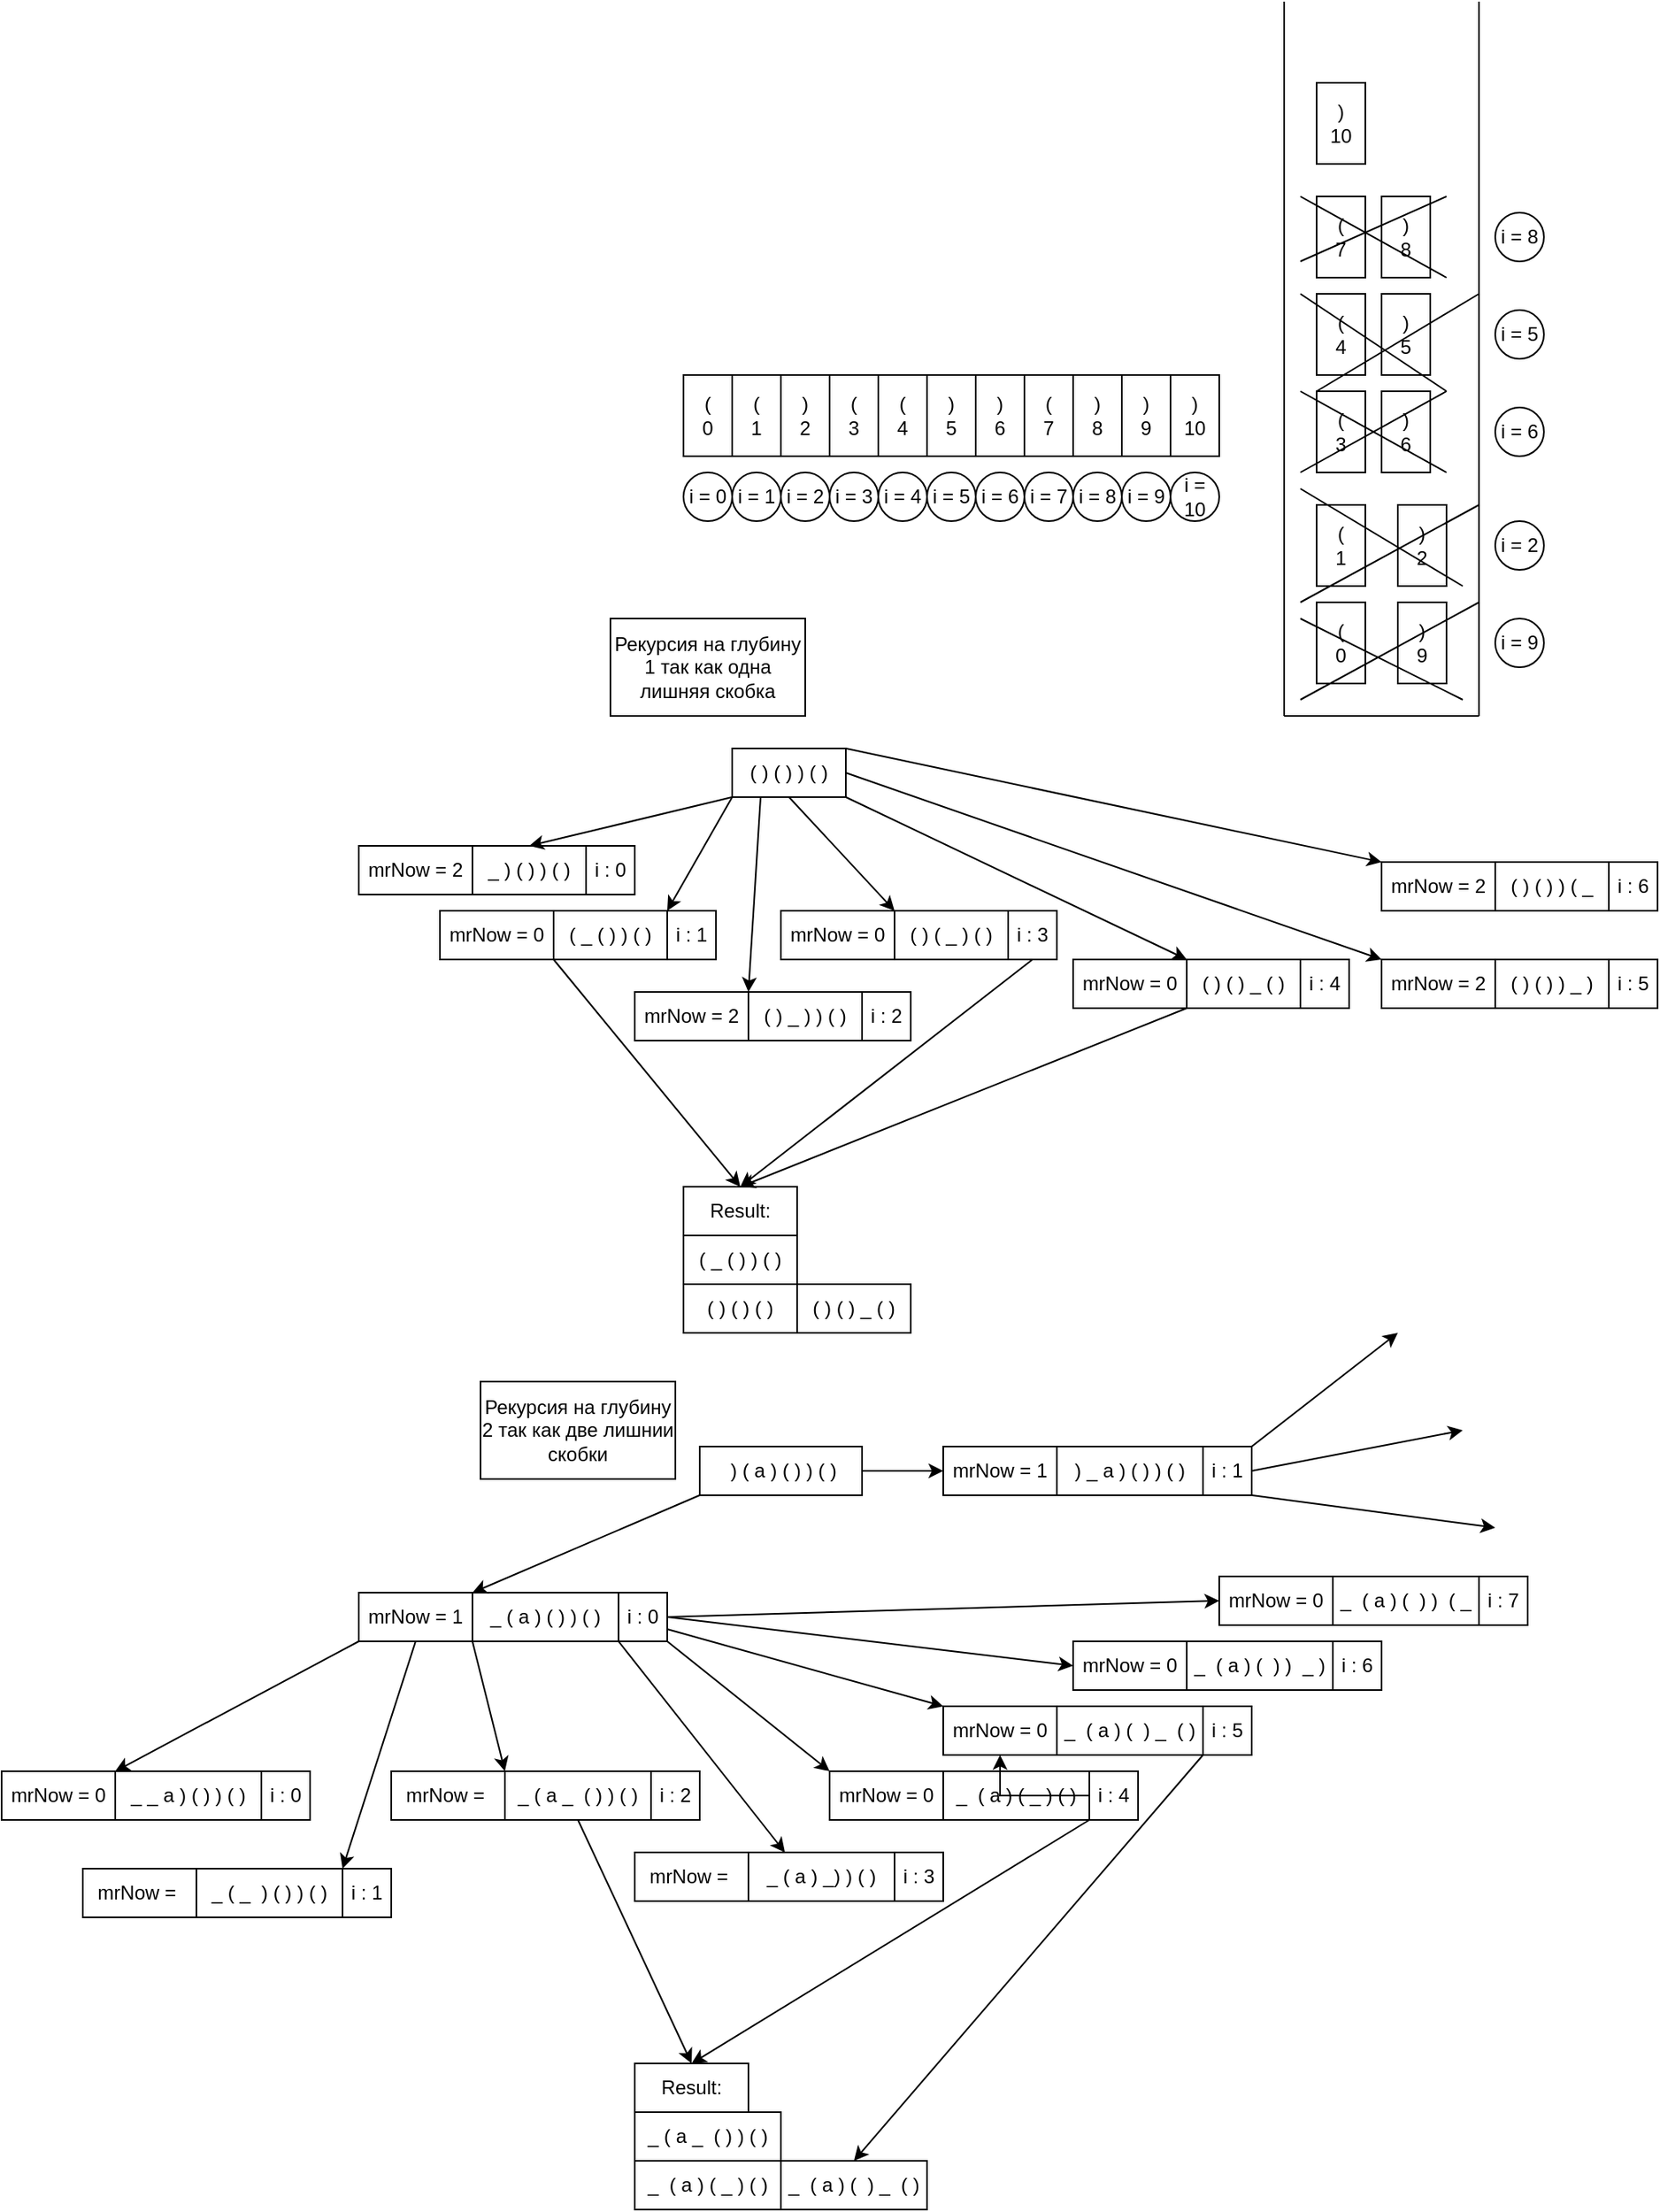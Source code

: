 <mxfile version="22.1.3" type="google">
  <diagram name="Страница — 1" id="gG5ta-T8AivzgFm58fiF">
    <mxGraphModel grid="1" page="1" gridSize="10" guides="1" tooltips="1" connect="1" arrows="1" fold="1" pageScale="1" pageWidth="1654" pageHeight="1169" math="0" shadow="0">
      <root>
        <mxCell id="0" />
        <mxCell id="1" parent="0" />
        <mxCell id="K4Uggm5ie_X06czgINU2-1" value="(&lt;br&gt;0" style="rounded=0;whiteSpace=wrap;html=1;" vertex="1" parent="1">
          <mxGeometry x="70" y="240" width="30" height="50" as="geometry" />
        </mxCell>
        <mxCell id="K4Uggm5ie_X06czgINU2-2" value="(&lt;br&gt;1" style="rounded=0;whiteSpace=wrap;html=1;" vertex="1" parent="1">
          <mxGeometry x="100" y="240" width="30" height="50" as="geometry" />
        </mxCell>
        <mxCell id="K4Uggm5ie_X06czgINU2-3" value=")&lt;br&gt;2" style="rounded=0;whiteSpace=wrap;html=1;" vertex="1" parent="1">
          <mxGeometry x="130" y="240" width="30" height="50" as="geometry" />
        </mxCell>
        <mxCell id="K4Uggm5ie_X06czgINU2-4" value="(&lt;br&gt;3" style="rounded=0;whiteSpace=wrap;html=1;" vertex="1" parent="1">
          <mxGeometry x="160" y="240" width="30" height="50" as="geometry" />
        </mxCell>
        <mxCell id="K4Uggm5ie_X06czgINU2-5" value="(&lt;br&gt;4" style="rounded=0;whiteSpace=wrap;html=1;" vertex="1" parent="1">
          <mxGeometry x="190" y="240" width="30" height="50" as="geometry" />
        </mxCell>
        <mxCell id="K4Uggm5ie_X06czgINU2-6" value=")&lt;br&gt;5" style="rounded=0;whiteSpace=wrap;html=1;" vertex="1" parent="1">
          <mxGeometry x="220" y="240" width="30" height="50" as="geometry" />
        </mxCell>
        <mxCell id="K4Uggm5ie_X06czgINU2-7" value=")&lt;br&gt;6" style="rounded=0;whiteSpace=wrap;html=1;" vertex="1" parent="1">
          <mxGeometry x="250" y="240" width="30" height="50" as="geometry" />
        </mxCell>
        <mxCell id="K4Uggm5ie_X06czgINU2-8" value="(&lt;br&gt;7" style="rounded=0;whiteSpace=wrap;html=1;" vertex="1" parent="1">
          <mxGeometry x="280" y="240" width="30" height="50" as="geometry" />
        </mxCell>
        <mxCell id="K4Uggm5ie_X06czgINU2-9" value=")&lt;br&gt;8" style="rounded=0;whiteSpace=wrap;html=1;" vertex="1" parent="1">
          <mxGeometry x="310" y="240" width="30" height="50" as="geometry" />
        </mxCell>
        <mxCell id="K4Uggm5ie_X06czgINU2-10" value=")&lt;br&gt;9" style="rounded=0;whiteSpace=wrap;html=1;" vertex="1" parent="1">
          <mxGeometry x="340" y="240" width="30" height="50" as="geometry" />
        </mxCell>
        <mxCell id="K4Uggm5ie_X06czgINU2-11" value=")&lt;br&gt;10" style="rounded=0;whiteSpace=wrap;html=1;" vertex="1" parent="1">
          <mxGeometry x="370" y="240" width="30" height="50" as="geometry" />
        </mxCell>
        <mxCell id="K4Uggm5ie_X06czgINU2-12" value="i = 0" style="ellipse;whiteSpace=wrap;html=1;aspect=fixed;" vertex="1" parent="1">
          <mxGeometry x="70" y="300" width="30" height="30" as="geometry" />
        </mxCell>
        <mxCell id="K4Uggm5ie_X06czgINU2-13" value="" style="endArrow=none;html=1;rounded=0;" edge="1" parent="1">
          <mxGeometry width="50" height="50" relative="1" as="geometry">
            <mxPoint x="440" y="450" as="sourcePoint" />
            <mxPoint x="440" y="10" as="targetPoint" />
          </mxGeometry>
        </mxCell>
        <mxCell id="K4Uggm5ie_X06czgINU2-14" value="" style="endArrow=none;html=1;rounded=0;" edge="1" parent="1">
          <mxGeometry width="50" height="50" relative="1" as="geometry">
            <mxPoint x="440" y="450" as="sourcePoint" />
            <mxPoint x="560" y="450" as="targetPoint" />
          </mxGeometry>
        </mxCell>
        <mxCell id="K4Uggm5ie_X06czgINU2-15" value="" style="endArrow=none;html=1;rounded=0;" edge="1" parent="1">
          <mxGeometry width="50" height="50" relative="1" as="geometry">
            <mxPoint x="560" y="450" as="sourcePoint" />
            <mxPoint x="560" y="10" as="targetPoint" />
          </mxGeometry>
        </mxCell>
        <mxCell id="K4Uggm5ie_X06czgINU2-16" value="(&lt;br&gt;0" style="rounded=0;whiteSpace=wrap;html=1;" vertex="1" parent="1">
          <mxGeometry x="460" y="380" width="30" height="50" as="geometry" />
        </mxCell>
        <mxCell id="K4Uggm5ie_X06czgINU2-18" value="(&lt;br&gt;1" style="rounded=0;whiteSpace=wrap;html=1;" vertex="1" parent="1">
          <mxGeometry x="460" y="320" width="30" height="50" as="geometry" />
        </mxCell>
        <mxCell id="K4Uggm5ie_X06czgINU2-19" value=")&lt;br&gt;2" style="rounded=0;whiteSpace=wrap;html=1;" vertex="1" parent="1">
          <mxGeometry x="510" y="320" width="30" height="50" as="geometry" />
        </mxCell>
        <mxCell id="K4Uggm5ie_X06czgINU2-21" value="i = 1" style="ellipse;whiteSpace=wrap;html=1;aspect=fixed;" vertex="1" parent="1">
          <mxGeometry x="100" y="300" width="30" height="30" as="geometry" />
        </mxCell>
        <mxCell id="K4Uggm5ie_X06czgINU2-22" value="i = 2" style="ellipse;whiteSpace=wrap;html=1;aspect=fixed;" vertex="1" parent="1">
          <mxGeometry x="130" y="300" width="30" height="30" as="geometry" />
        </mxCell>
        <mxCell id="K4Uggm5ie_X06czgINU2-23" value="i = 2" style="ellipse;whiteSpace=wrap;html=1;aspect=fixed;" vertex="1" parent="1">
          <mxGeometry x="570" y="330" width="30" height="30" as="geometry" />
        </mxCell>
        <mxCell id="K4Uggm5ie_X06czgINU2-24" value="" style="endArrow=none;html=1;rounded=0;" edge="1" parent="1">
          <mxGeometry width="50" height="50" relative="1" as="geometry">
            <mxPoint x="450" y="380" as="sourcePoint" />
            <mxPoint x="560" y="320" as="targetPoint" />
          </mxGeometry>
        </mxCell>
        <mxCell id="K4Uggm5ie_X06czgINU2-25" value="" style="endArrow=none;html=1;rounded=0;" edge="1" parent="1">
          <mxGeometry width="50" height="50" relative="1" as="geometry">
            <mxPoint x="550" y="370" as="sourcePoint" />
            <mxPoint x="450" y="310" as="targetPoint" />
          </mxGeometry>
        </mxCell>
        <mxCell id="K4Uggm5ie_X06czgINU2-26" value="(&lt;br&gt;3" style="rounded=0;whiteSpace=wrap;html=1;" vertex="1" parent="1">
          <mxGeometry x="460" y="250" width="30" height="50" as="geometry" />
        </mxCell>
        <mxCell id="K4Uggm5ie_X06czgINU2-27" value="(&lt;br&gt;4" style="rounded=0;whiteSpace=wrap;html=1;" vertex="1" parent="1">
          <mxGeometry x="460" y="190" width="30" height="50" as="geometry" />
        </mxCell>
        <mxCell id="K4Uggm5ie_X06czgINU2-28" value=")&lt;br&gt;5" style="rounded=0;whiteSpace=wrap;html=1;" vertex="1" parent="1">
          <mxGeometry x="500" y="190" width="30" height="50" as="geometry" />
        </mxCell>
        <mxCell id="K4Uggm5ie_X06czgINU2-29" value="i = 3" style="ellipse;whiteSpace=wrap;html=1;aspect=fixed;" vertex="1" parent="1">
          <mxGeometry x="160" y="300" width="30" height="30" as="geometry" />
        </mxCell>
        <mxCell id="K4Uggm5ie_X06czgINU2-30" value="i = 4" style="ellipse;whiteSpace=wrap;html=1;aspect=fixed;" vertex="1" parent="1">
          <mxGeometry x="190" y="300" width="30" height="30" as="geometry" />
        </mxCell>
        <mxCell id="K4Uggm5ie_X06czgINU2-31" value="i = 5" style="ellipse;whiteSpace=wrap;html=1;aspect=fixed;" vertex="1" parent="1">
          <mxGeometry x="220" y="300" width="30" height="30" as="geometry" />
        </mxCell>
        <mxCell id="K4Uggm5ie_X06czgINU2-32" value="i = 5" style="ellipse;whiteSpace=wrap;html=1;aspect=fixed;" vertex="1" parent="1">
          <mxGeometry x="570" y="200" width="30" height="30" as="geometry" />
        </mxCell>
        <mxCell id="K4Uggm5ie_X06czgINU2-34" value="" style="endArrow=none;html=1;rounded=0;" edge="1" parent="1">
          <mxGeometry width="50" height="50" relative="1" as="geometry">
            <mxPoint x="540" y="250" as="sourcePoint" />
            <mxPoint x="450" y="190" as="targetPoint" />
          </mxGeometry>
        </mxCell>
        <mxCell id="K4Uggm5ie_X06czgINU2-36" value=")&lt;br&gt;6" style="rounded=0;whiteSpace=wrap;html=1;" vertex="1" parent="1">
          <mxGeometry x="500" y="250" width="30" height="50" as="geometry" />
        </mxCell>
        <mxCell id="K4Uggm5ie_X06czgINU2-37" value="i = 6" style="ellipse;whiteSpace=wrap;html=1;aspect=fixed;" vertex="1" parent="1">
          <mxGeometry x="250" y="300" width="30" height="30" as="geometry" />
        </mxCell>
        <mxCell id="K4Uggm5ie_X06czgINU2-38" value="i = 6" style="ellipse;whiteSpace=wrap;html=1;aspect=fixed;" vertex="1" parent="1">
          <mxGeometry x="570" y="260" width="30" height="30" as="geometry" />
        </mxCell>
        <mxCell id="K4Uggm5ie_X06czgINU2-39" value="" style="endArrow=none;html=1;rounded=0;" edge="1" parent="1">
          <mxGeometry width="50" height="50" relative="1" as="geometry">
            <mxPoint x="450" y="300" as="sourcePoint" />
            <mxPoint x="540" y="250" as="targetPoint" />
          </mxGeometry>
        </mxCell>
        <mxCell id="K4Uggm5ie_X06czgINU2-40" value="" style="endArrow=none;html=1;rounded=0;" edge="1" parent="1">
          <mxGeometry width="50" height="50" relative="1" as="geometry">
            <mxPoint x="450" y="250" as="sourcePoint" />
            <mxPoint x="540" y="300" as="targetPoint" />
          </mxGeometry>
        </mxCell>
        <mxCell id="K4Uggm5ie_X06czgINU2-41" value="(&lt;br&gt;7" style="rounded=0;whiteSpace=wrap;html=1;" vertex="1" parent="1">
          <mxGeometry x="460" y="130" width="30" height="50" as="geometry" />
        </mxCell>
        <mxCell id="K4Uggm5ie_X06czgINU2-42" value=")&lt;br&gt;8" style="rounded=0;whiteSpace=wrap;html=1;" vertex="1" parent="1">
          <mxGeometry x="500" y="130" width="30" height="50" as="geometry" />
        </mxCell>
        <mxCell id="K4Uggm5ie_X06czgINU2-43" value="i = 7" style="ellipse;whiteSpace=wrap;html=1;aspect=fixed;" vertex="1" parent="1">
          <mxGeometry x="280" y="300" width="30" height="30" as="geometry" />
        </mxCell>
        <mxCell id="K4Uggm5ie_X06czgINU2-44" value="i = 8" style="ellipse;whiteSpace=wrap;html=1;aspect=fixed;" vertex="1" parent="1">
          <mxGeometry x="310" y="300" width="30" height="30" as="geometry" />
        </mxCell>
        <mxCell id="K4Uggm5ie_X06czgINU2-45" value="i = 8" style="ellipse;whiteSpace=wrap;html=1;aspect=fixed;" vertex="1" parent="1">
          <mxGeometry x="570" y="140" width="30" height="30" as="geometry" />
        </mxCell>
        <mxCell id="K4Uggm5ie_X06czgINU2-46" value="" style="endArrow=none;html=1;rounded=0;" edge="1" parent="1">
          <mxGeometry width="50" height="50" relative="1" as="geometry">
            <mxPoint x="460" y="250" as="sourcePoint" />
            <mxPoint x="560" y="190" as="targetPoint" />
          </mxGeometry>
        </mxCell>
        <mxCell id="K4Uggm5ie_X06czgINU2-47" value="" style="endArrow=none;html=1;rounded=0;" edge="1" parent="1">
          <mxGeometry width="50" height="50" relative="1" as="geometry">
            <mxPoint x="450" y="170" as="sourcePoint" />
            <mxPoint x="540" y="130" as="targetPoint" />
          </mxGeometry>
        </mxCell>
        <mxCell id="K4Uggm5ie_X06czgINU2-48" value="" style="endArrow=none;html=1;rounded=0;" edge="1" parent="1">
          <mxGeometry width="50" height="50" relative="1" as="geometry">
            <mxPoint x="450" y="130" as="sourcePoint" />
            <mxPoint x="540" y="180" as="targetPoint" />
          </mxGeometry>
        </mxCell>
        <mxCell id="K4Uggm5ie_X06czgINU2-49" value=")&lt;br&gt;9" style="rounded=0;whiteSpace=wrap;html=1;" vertex="1" parent="1">
          <mxGeometry x="510" y="380" width="30" height="50" as="geometry" />
        </mxCell>
        <mxCell id="K4Uggm5ie_X06czgINU2-50" value=")&lt;br&gt;10" style="rounded=0;whiteSpace=wrap;html=1;" vertex="1" parent="1">
          <mxGeometry x="460" y="60" width="30" height="50" as="geometry" />
        </mxCell>
        <mxCell id="K4Uggm5ie_X06czgINU2-51" value="i = 9" style="ellipse;whiteSpace=wrap;html=1;aspect=fixed;" vertex="1" parent="1">
          <mxGeometry x="340" y="300" width="30" height="30" as="geometry" />
        </mxCell>
        <mxCell id="K4Uggm5ie_X06czgINU2-52" value="i = 10" style="ellipse;whiteSpace=wrap;html=1;aspect=fixed;" vertex="1" parent="1">
          <mxGeometry x="370" y="300" width="30" height="30" as="geometry" />
        </mxCell>
        <mxCell id="K4Uggm5ie_X06czgINU2-53" value="i = 9" style="ellipse;whiteSpace=wrap;html=1;aspect=fixed;" vertex="1" parent="1">
          <mxGeometry x="570" y="390" width="30" height="30" as="geometry" />
        </mxCell>
        <mxCell id="K4Uggm5ie_X06czgINU2-54" value="" style="endArrow=none;html=1;rounded=0;" edge="1" parent="1">
          <mxGeometry width="50" height="50" relative="1" as="geometry">
            <mxPoint x="450" y="440" as="sourcePoint" />
            <mxPoint x="560" y="380" as="targetPoint" />
          </mxGeometry>
        </mxCell>
        <mxCell id="K4Uggm5ie_X06czgINU2-55" value="" style="endArrow=none;html=1;rounded=0;" edge="1" parent="1">
          <mxGeometry width="50" height="50" relative="1" as="geometry">
            <mxPoint x="450" y="390" as="sourcePoint" />
            <mxPoint x="550" y="440" as="targetPoint" />
          </mxGeometry>
        </mxCell>
        <mxCell id="K4Uggm5ie_X06czgINU2-56" value="( ) ( ) ) ( )" style="rounded=0;whiteSpace=wrap;html=1;" vertex="1" parent="1">
          <mxGeometry x="100" y="470" width="70" height="30" as="geometry" />
        </mxCell>
        <mxCell id="K4Uggm5ie_X06czgINU2-57" value="_ ) ( ) ) ( )" style="rounded=0;whiteSpace=wrap;html=1;" vertex="1" parent="1">
          <mxGeometry x="-60" y="530" width="70" height="30" as="geometry" />
        </mxCell>
        <mxCell id="K4Uggm5ie_X06czgINU2-58" value="" style="endArrow=classic;html=1;rounded=0;exitX=0;exitY=1;exitDx=0;exitDy=0;entryX=0.5;entryY=0;entryDx=0;entryDy=0;" edge="1" parent="1" source="K4Uggm5ie_X06czgINU2-56" target="K4Uggm5ie_X06czgINU2-57">
          <mxGeometry width="50" height="50" relative="1" as="geometry">
            <mxPoint x="160" y="530" as="sourcePoint" />
            <mxPoint x="210" y="480" as="targetPoint" />
          </mxGeometry>
        </mxCell>
        <mxCell id="K4Uggm5ie_X06czgINU2-59" value="( _ ( ) ) ( )" style="rounded=0;whiteSpace=wrap;html=1;" vertex="1" parent="1">
          <mxGeometry x="-10" y="570" width="70" height="30" as="geometry" />
        </mxCell>
        <mxCell id="K4Uggm5ie_X06czgINU2-60" value="i : 0" style="rounded=0;whiteSpace=wrap;html=1;" vertex="1" parent="1">
          <mxGeometry x="10" y="530" width="30" height="30" as="geometry" />
        </mxCell>
        <mxCell id="K4Uggm5ie_X06czgINU2-61" value="i : 1" style="rounded=0;whiteSpace=wrap;html=1;" vertex="1" parent="1">
          <mxGeometry x="60" y="570" width="30" height="30" as="geometry" />
        </mxCell>
        <mxCell id="K4Uggm5ie_X06czgINU2-62" value="" style="endArrow=classic;html=1;rounded=0;exitX=0;exitY=1;exitDx=0;exitDy=0;entryX=0;entryY=0;entryDx=0;entryDy=0;" edge="1" parent="1" source="K4Uggm5ie_X06czgINU2-56" target="K4Uggm5ie_X06czgINU2-61">
          <mxGeometry width="50" height="50" relative="1" as="geometry">
            <mxPoint x="160" y="590" as="sourcePoint" />
            <mxPoint x="210" y="540" as="targetPoint" />
          </mxGeometry>
        </mxCell>
        <mxCell id="K4Uggm5ie_X06czgINU2-63" value="Result:" style="rounded=0;whiteSpace=wrap;html=1;" vertex="1" parent="1">
          <mxGeometry x="70" y="740" width="70" height="30" as="geometry" />
        </mxCell>
        <mxCell id="K4Uggm5ie_X06czgINU2-64" value="( _ ( ) ) ( )" style="rounded=0;whiteSpace=wrap;html=1;" vertex="1" parent="1">
          <mxGeometry x="70" y="770" width="70" height="30" as="geometry" />
        </mxCell>
        <mxCell id="K4Uggm5ie_X06czgINU2-65" value="" style="endArrow=classic;html=1;rounded=0;entryX=0.5;entryY=0;entryDx=0;entryDy=0;exitX=0;exitY=1;exitDx=0;exitDy=0;" edge="1" parent="1" source="K4Uggm5ie_X06czgINU2-59" target="K4Uggm5ie_X06czgINU2-63">
          <mxGeometry width="50" height="50" relative="1" as="geometry">
            <mxPoint x="-20" y="680" as="sourcePoint" />
            <mxPoint x="30" y="630" as="targetPoint" />
          </mxGeometry>
        </mxCell>
        <mxCell id="K4Uggm5ie_X06czgINU2-66" value="mrNow = 2" style="rounded=0;whiteSpace=wrap;html=1;" vertex="1" parent="1">
          <mxGeometry x="-130" y="530" width="70" height="30" as="geometry" />
        </mxCell>
        <mxCell id="K4Uggm5ie_X06czgINU2-67" value="mrNow = 0" style="rounded=0;whiteSpace=wrap;html=1;" vertex="1" parent="1">
          <mxGeometry x="-80" y="570" width="70" height="30" as="geometry" />
        </mxCell>
        <mxCell id="K4Uggm5ie_X06czgINU2-68" value="( ) _ ) ) ( )" style="rounded=0;whiteSpace=wrap;html=1;" vertex="1" parent="1">
          <mxGeometry x="110" y="620" width="70" height="30" as="geometry" />
        </mxCell>
        <mxCell id="K4Uggm5ie_X06czgINU2-69" value="i : 2" style="rounded=0;whiteSpace=wrap;html=1;" vertex="1" parent="1">
          <mxGeometry x="180" y="620" width="30" height="30" as="geometry" />
        </mxCell>
        <mxCell id="K4Uggm5ie_X06czgINU2-70" value="mrNow = 2" style="rounded=0;whiteSpace=wrap;html=1;" vertex="1" parent="1">
          <mxGeometry x="40" y="620" width="70" height="30" as="geometry" />
        </mxCell>
        <mxCell id="K4Uggm5ie_X06czgINU2-72" value="" style="endArrow=classic;html=1;rounded=0;exitX=0.25;exitY=1;exitDx=0;exitDy=0;entryX=1;entryY=0;entryDx=0;entryDy=0;" edge="1" parent="1" source="K4Uggm5ie_X06czgINU2-56" target="K4Uggm5ie_X06czgINU2-70">
          <mxGeometry width="50" height="50" relative="1" as="geometry">
            <mxPoint x="170" y="550" as="sourcePoint" />
            <mxPoint x="220" y="500" as="targetPoint" />
          </mxGeometry>
        </mxCell>
        <mxCell id="K4Uggm5ie_X06czgINU2-73" value="( ) ( _ ) ( )" style="rounded=0;whiteSpace=wrap;html=1;" vertex="1" parent="1">
          <mxGeometry x="200" y="570" width="70" height="30" as="geometry" />
        </mxCell>
        <mxCell id="K4Uggm5ie_X06czgINU2-74" value="i : 3" style="rounded=0;whiteSpace=wrap;html=1;" vertex="1" parent="1">
          <mxGeometry x="270" y="570" width="30" height="30" as="geometry" />
        </mxCell>
        <mxCell id="K4Uggm5ie_X06czgINU2-75" value="mrNow = 0" style="rounded=0;whiteSpace=wrap;html=1;" vertex="1" parent="1">
          <mxGeometry x="130" y="570" width="70" height="30" as="geometry" />
        </mxCell>
        <mxCell id="K4Uggm5ie_X06czgINU2-76" value="" style="endArrow=classic;html=1;rounded=0;exitX=0.5;exitY=1;exitDx=0;exitDy=0;entryX=0.5;entryY=0;entryDx=0;entryDy=0;" edge="1" parent="1" source="K4Uggm5ie_X06czgINU2-74" target="K4Uggm5ie_X06czgINU2-63">
          <mxGeometry width="50" height="50" relative="1" as="geometry">
            <mxPoint x="230" y="750" as="sourcePoint" />
            <mxPoint x="280" y="700" as="targetPoint" />
          </mxGeometry>
        </mxCell>
        <mxCell id="K4Uggm5ie_X06czgINU2-77" value="" style="endArrow=classic;html=1;rounded=0;exitX=0.5;exitY=1;exitDx=0;exitDy=0;entryX=1;entryY=0;entryDx=0;entryDy=0;" edge="1" parent="1" source="K4Uggm5ie_X06czgINU2-56" target="K4Uggm5ie_X06czgINU2-75">
          <mxGeometry width="50" height="50" relative="1" as="geometry">
            <mxPoint x="180" y="560" as="sourcePoint" />
            <mxPoint x="230" y="510" as="targetPoint" />
          </mxGeometry>
        </mxCell>
        <mxCell id="K4Uggm5ie_X06czgINU2-78" value="( ) ( ) ( )" style="rounded=0;whiteSpace=wrap;html=1;" vertex="1" parent="1">
          <mxGeometry x="70" y="800" width="70" height="30" as="geometry" />
        </mxCell>
        <mxCell id="K4Uggm5ie_X06czgINU2-79" value="( ) ( ) _ ( )" style="rounded=0;whiteSpace=wrap;html=1;" vertex="1" parent="1">
          <mxGeometry x="380" y="600" width="70" height="30" as="geometry" />
        </mxCell>
        <mxCell id="K4Uggm5ie_X06czgINU2-80" value="i : 4" style="rounded=0;whiteSpace=wrap;html=1;" vertex="1" parent="1">
          <mxGeometry x="450" y="600" width="30" height="30" as="geometry" />
        </mxCell>
        <mxCell id="K4Uggm5ie_X06czgINU2-81" value="mrNow = 0" style="rounded=0;whiteSpace=wrap;html=1;" vertex="1" parent="1">
          <mxGeometry x="310" y="600" width="70" height="30" as="geometry" />
        </mxCell>
        <mxCell id="K4Uggm5ie_X06czgINU2-82" value="" style="endArrow=classic;html=1;rounded=0;exitX=1;exitY=1;exitDx=0;exitDy=0;entryX=1;entryY=0;entryDx=0;entryDy=0;" edge="1" parent="1" source="K4Uggm5ie_X06czgINU2-56" target="K4Uggm5ie_X06czgINU2-81">
          <mxGeometry width="50" height="50" relative="1" as="geometry">
            <mxPoint x="240" y="520" as="sourcePoint" />
            <mxPoint x="290" y="470" as="targetPoint" />
          </mxGeometry>
        </mxCell>
        <mxCell id="K4Uggm5ie_X06czgINU2-83" value="( ) ( ) _ ( )" style="rounded=0;whiteSpace=wrap;html=1;" vertex="1" parent="1">
          <mxGeometry x="140" y="800" width="70" height="30" as="geometry" />
        </mxCell>
        <mxCell id="K4Uggm5ie_X06czgINU2-84" value="" style="endArrow=classic;html=1;rounded=0;exitX=1;exitY=1;exitDx=0;exitDy=0;entryX=0.5;entryY=0;entryDx=0;entryDy=0;" edge="1" parent="1" source="K4Uggm5ie_X06czgINU2-81" target="K4Uggm5ie_X06czgINU2-63">
          <mxGeometry width="50" height="50" relative="1" as="geometry">
            <mxPoint x="320" y="740" as="sourcePoint" />
            <mxPoint x="370" y="690" as="targetPoint" />
          </mxGeometry>
        </mxCell>
        <mxCell id="K4Uggm5ie_X06czgINU2-85" value="( ) ( ) ) _ )" style="rounded=0;whiteSpace=wrap;html=1;" vertex="1" parent="1">
          <mxGeometry x="570" y="600" width="70" height="30" as="geometry" />
        </mxCell>
        <mxCell id="K4Uggm5ie_X06czgINU2-86" value="i : 5" style="rounded=0;whiteSpace=wrap;html=1;" vertex="1" parent="1">
          <mxGeometry x="640" y="600" width="30" height="30" as="geometry" />
        </mxCell>
        <mxCell id="K4Uggm5ie_X06czgINU2-87" value="mrNow = 2" style="rounded=0;whiteSpace=wrap;html=1;" vertex="1" parent="1">
          <mxGeometry x="500" y="600" width="70" height="30" as="geometry" />
        </mxCell>
        <mxCell id="K4Uggm5ie_X06czgINU2-88" value="" style="endArrow=classic;html=1;rounded=0;entryX=0;entryY=0;entryDx=0;entryDy=0;exitX=1;exitY=0.5;exitDx=0;exitDy=0;" edge="1" parent="1" source="K4Uggm5ie_X06czgINU2-56" target="K4Uggm5ie_X06czgINU2-87">
          <mxGeometry width="50" height="50" relative="1" as="geometry">
            <mxPoint x="330" y="520" as="sourcePoint" />
            <mxPoint x="380" y="470" as="targetPoint" />
          </mxGeometry>
        </mxCell>
        <mxCell id="K4Uggm5ie_X06czgINU2-89" value="( ) ( ) ) ( _" style="rounded=0;whiteSpace=wrap;html=1;" vertex="1" parent="1">
          <mxGeometry x="570" y="540" width="70" height="30" as="geometry" />
        </mxCell>
        <mxCell id="K4Uggm5ie_X06czgINU2-90" value="i : 6" style="rounded=0;whiteSpace=wrap;html=1;" vertex="1" parent="1">
          <mxGeometry x="640" y="540" width="30" height="30" as="geometry" />
        </mxCell>
        <mxCell id="K4Uggm5ie_X06czgINU2-91" value="mrNow = 2" style="rounded=0;whiteSpace=wrap;html=1;" vertex="1" parent="1">
          <mxGeometry x="500" y="540" width="70" height="30" as="geometry" />
        </mxCell>
        <mxCell id="K4Uggm5ie_X06czgINU2-92" value="" style="endArrow=classic;html=1;rounded=0;entryX=0;entryY=0;entryDx=0;entryDy=0;exitX=1;exitY=0;exitDx=0;exitDy=0;" edge="1" parent="1" source="K4Uggm5ie_X06czgINU2-56" target="K4Uggm5ie_X06czgINU2-91">
          <mxGeometry width="50" height="50" relative="1" as="geometry">
            <mxPoint x="440" y="540" as="sourcePoint" />
            <mxPoint x="490" y="490" as="targetPoint" />
          </mxGeometry>
        </mxCell>
        <mxCell id="K4Uggm5ie_X06czgINU2-93" value="&amp;nbsp;) ( a ) ( ) ) ( )" style="rounded=0;whiteSpace=wrap;html=1;" vertex="1" parent="1">
          <mxGeometry x="80" y="900" width="100" height="30" as="geometry" />
        </mxCell>
        <mxCell id="K4Uggm5ie_X06czgINU2-94" value="_ ( a ) ( ) ) ( )" style="rounded=0;whiteSpace=wrap;html=1;" vertex="1" parent="1">
          <mxGeometry x="-60" y="990" width="90" height="30" as="geometry" />
        </mxCell>
        <mxCell id="K4Uggm5ie_X06czgINU2-95" value="i : 0" style="rounded=0;whiteSpace=wrap;html=1;" vertex="1" parent="1">
          <mxGeometry x="30" y="990" width="30" height="30" as="geometry" />
        </mxCell>
        <mxCell id="K4Uggm5ie_X06czgINU2-96" value="mrNow = 1" style="rounded=0;whiteSpace=wrap;html=1;" vertex="1" parent="1">
          <mxGeometry x="-130" y="990" width="70" height="30" as="geometry" />
        </mxCell>
        <mxCell id="K4Uggm5ie_X06czgINU2-97" value="" style="endArrow=classic;html=1;rounded=0;exitX=0;exitY=1;exitDx=0;exitDy=0;entryX=0;entryY=0;entryDx=0;entryDy=0;" edge="1" parent="1" source="K4Uggm5ie_X06czgINU2-93" target="K4Uggm5ie_X06czgINU2-94">
          <mxGeometry width="50" height="50" relative="1" as="geometry">
            <mxPoint x="-70" y="940" as="sourcePoint" />
            <mxPoint x="-20" y="890" as="targetPoint" />
          </mxGeometry>
        </mxCell>
        <mxCell id="K4Uggm5ie_X06czgINU2-98" value="_ _ a ) ( ) ) ( )" style="rounded=0;whiteSpace=wrap;html=1;" vertex="1" parent="1">
          <mxGeometry x="-280" y="1100" width="90" height="30" as="geometry" />
        </mxCell>
        <mxCell id="K4Uggm5ie_X06czgINU2-99" value="i : 0" style="rounded=0;whiteSpace=wrap;html=1;" vertex="1" parent="1">
          <mxGeometry x="-190" y="1100" width="30" height="30" as="geometry" />
        </mxCell>
        <mxCell id="K4Uggm5ie_X06czgINU2-100" value="mrNow = 0" style="rounded=0;whiteSpace=wrap;html=1;" vertex="1" parent="1">
          <mxGeometry x="-350" y="1100" width="70" height="30" as="geometry" />
        </mxCell>
        <mxCell id="K4Uggm5ie_X06czgINU2-101" value="_ ( _&amp;nbsp; ) ( ) ) ( )" style="rounded=0;whiteSpace=wrap;html=1;" vertex="1" parent="1">
          <mxGeometry x="-230" y="1160" width="90" height="30" as="geometry" />
        </mxCell>
        <mxCell id="K4Uggm5ie_X06czgINU2-102" value="i : 1" style="rounded=0;whiteSpace=wrap;html=1;" vertex="1" parent="1">
          <mxGeometry x="-140" y="1160" width="30" height="30" as="geometry" />
        </mxCell>
        <mxCell id="K4Uggm5ie_X06czgINU2-103" value="mrNow =&amp;nbsp;" style="rounded=0;whiteSpace=wrap;html=1;" vertex="1" parent="1">
          <mxGeometry x="-300" y="1160" width="70" height="30" as="geometry" />
        </mxCell>
        <mxCell id="K4Uggm5ie_X06czgINU2-104" value="" style="endArrow=classic;html=1;rounded=0;exitX=0;exitY=1;exitDx=0;exitDy=0;entryX=0;entryY=0;entryDx=0;entryDy=0;" edge="1" parent="1" source="K4Uggm5ie_X06czgINU2-96" target="K4Uggm5ie_X06czgINU2-98">
          <mxGeometry width="50" height="50" relative="1" as="geometry">
            <mxPoint x="-160" y="980" as="sourcePoint" />
            <mxPoint x="-110" y="930" as="targetPoint" />
          </mxGeometry>
        </mxCell>
        <mxCell id="K4Uggm5ie_X06czgINU2-107" value="" style="endArrow=classic;html=1;rounded=0;exitX=0.5;exitY=1;exitDx=0;exitDy=0;entryX=1;entryY=0;entryDx=0;entryDy=0;" edge="1" parent="1" source="K4Uggm5ie_X06czgINU2-96" target="K4Uggm5ie_X06czgINU2-101">
          <mxGeometry width="50" height="50" relative="1" as="geometry">
            <mxPoint x="-100" y="1100" as="sourcePoint" />
            <mxPoint x="-50" y="1050" as="targetPoint" />
          </mxGeometry>
        </mxCell>
        <mxCell id="K4Uggm5ie_X06czgINU2-108" value="_ ( a _&amp;nbsp; ( ) ) ( )" style="rounded=0;whiteSpace=wrap;html=1;" vertex="1" parent="1">
          <mxGeometry x="-40" y="1100" width="90" height="30" as="geometry" />
        </mxCell>
        <mxCell id="K4Uggm5ie_X06czgINU2-109" value="i : 2" style="rounded=0;whiteSpace=wrap;html=1;" vertex="1" parent="1">
          <mxGeometry x="50" y="1100" width="30" height="30" as="geometry" />
        </mxCell>
        <mxCell id="K4Uggm5ie_X06czgINU2-110" value="mrNow =&amp;nbsp;" style="rounded=0;whiteSpace=wrap;html=1;" vertex="1" parent="1">
          <mxGeometry x="-110" y="1100" width="70" height="30" as="geometry" />
        </mxCell>
        <mxCell id="K4Uggm5ie_X06czgINU2-111" value="" style="endArrow=classic;html=1;rounded=0;exitX=0;exitY=1;exitDx=0;exitDy=0;entryX=1;entryY=0;entryDx=0;entryDy=0;" edge="1" parent="1" source="K4Uggm5ie_X06czgINU2-94" target="K4Uggm5ie_X06czgINU2-110">
          <mxGeometry width="50" height="50" relative="1" as="geometry">
            <mxPoint x="90" y="1080" as="sourcePoint" />
            <mxPoint x="140" y="1030" as="targetPoint" />
          </mxGeometry>
        </mxCell>
        <mxCell id="K4Uggm5ie_X06czgINU2-112" value="Result:" style="rounded=0;whiteSpace=wrap;html=1;" vertex="1" parent="1">
          <mxGeometry x="40" y="1280" width="70" height="30" as="geometry" />
        </mxCell>
        <mxCell id="K4Uggm5ie_X06czgINU2-114" value="" style="endArrow=classic;html=1;rounded=0;exitX=0.5;exitY=1;exitDx=0;exitDy=0;entryX=0.5;entryY=0;entryDx=0;entryDy=0;" edge="1" parent="1" source="K4Uggm5ie_X06czgINU2-108" target="K4Uggm5ie_X06czgINU2-112">
          <mxGeometry width="50" height="50" relative="1" as="geometry">
            <mxPoint x="40" y="1210" as="sourcePoint" />
            <mxPoint x="90" y="1160" as="targetPoint" />
          </mxGeometry>
        </mxCell>
        <mxCell id="K4Uggm5ie_X06czgINU2-115" value="_ ( a _&amp;nbsp; ( ) ) ( )" style="rounded=0;whiteSpace=wrap;html=1;" vertex="1" parent="1">
          <mxGeometry x="40" y="1310" width="90" height="30" as="geometry" />
        </mxCell>
        <mxCell id="K4Uggm5ie_X06czgINU2-116" value="_ ( a ) _) ) ( )" style="rounded=0;whiteSpace=wrap;html=1;" vertex="1" parent="1">
          <mxGeometry x="110" y="1150" width="90" height="30" as="geometry" />
        </mxCell>
        <mxCell id="K4Uggm5ie_X06czgINU2-117" value="i : 3" style="rounded=0;whiteSpace=wrap;html=1;" vertex="1" parent="1">
          <mxGeometry x="200" y="1150" width="30" height="30" as="geometry" />
        </mxCell>
        <mxCell id="K4Uggm5ie_X06czgINU2-118" value="mrNow =&amp;nbsp;" style="rounded=0;whiteSpace=wrap;html=1;" vertex="1" parent="1">
          <mxGeometry x="40" y="1150" width="70" height="30" as="geometry" />
        </mxCell>
        <mxCell id="K4Uggm5ie_X06czgINU2-119" value="" style="endArrow=classic;html=1;rounded=0;exitX=0;exitY=1;exitDx=0;exitDy=0;entryX=0.25;entryY=0;entryDx=0;entryDy=0;" edge="1" parent="1" source="K4Uggm5ie_X06czgINU2-95" target="K4Uggm5ie_X06czgINU2-116">
          <mxGeometry width="50" height="50" relative="1" as="geometry">
            <mxPoint x="90" y="1080" as="sourcePoint" />
            <mxPoint x="140" y="1030" as="targetPoint" />
          </mxGeometry>
        </mxCell>
        <mxCell id="K4Uggm5ie_X06czgINU2-123" value="_&amp;nbsp; ( a ) ( _ ) ( )" style="rounded=0;whiteSpace=wrap;html=1;" vertex="1" parent="1">
          <mxGeometry x="230" y="1100" width="90" height="30" as="geometry" />
        </mxCell>
        <mxCell id="K4Uggm5ie_X06czgINU2-132" value="" style="edgeStyle=orthogonalEdgeStyle;rounded=0;orthogonalLoop=1;jettySize=auto;html=1;" edge="1" parent="1" source="K4Uggm5ie_X06czgINU2-124" target="K4Uggm5ie_X06czgINU2-130">
          <mxGeometry relative="1" as="geometry" />
        </mxCell>
        <mxCell id="K4Uggm5ie_X06czgINU2-124" value="i : 4" style="rounded=0;whiteSpace=wrap;html=1;" vertex="1" parent="1">
          <mxGeometry x="320" y="1100" width="30" height="30" as="geometry" />
        </mxCell>
        <mxCell id="K4Uggm5ie_X06czgINU2-125" value="mrNow = 0" style="rounded=0;whiteSpace=wrap;html=1;" vertex="1" parent="1">
          <mxGeometry x="160" y="1100" width="70" height="30" as="geometry" />
        </mxCell>
        <mxCell id="K4Uggm5ie_X06czgINU2-126" value="" style="endArrow=classic;html=1;rounded=0;exitX=1;exitY=1;exitDx=0;exitDy=0;entryX=0.5;entryY=0;entryDx=0;entryDy=0;" edge="1" parent="1" source="K4Uggm5ie_X06czgINU2-123" target="K4Uggm5ie_X06czgINU2-112">
          <mxGeometry width="50" height="50" relative="1" as="geometry">
            <mxPoint x="230" y="1270" as="sourcePoint" />
            <mxPoint x="280" y="1220" as="targetPoint" />
          </mxGeometry>
        </mxCell>
        <mxCell id="K4Uggm5ie_X06czgINU2-127" value="" style="endArrow=classic;html=1;rounded=0;exitX=1;exitY=1;exitDx=0;exitDy=0;entryX=0;entryY=0;entryDx=0;entryDy=0;" edge="1" parent="1" source="K4Uggm5ie_X06czgINU2-95" target="K4Uggm5ie_X06czgINU2-125">
          <mxGeometry width="50" height="50" relative="1" as="geometry">
            <mxPoint x="180" y="1080" as="sourcePoint" />
            <mxPoint x="230" y="1030" as="targetPoint" />
          </mxGeometry>
        </mxCell>
        <mxCell id="K4Uggm5ie_X06czgINU2-128" value="_&amp;nbsp; ( a ) (&amp;nbsp; ) _&amp;nbsp; ( )" style="rounded=0;whiteSpace=wrap;html=1;" vertex="1" parent="1">
          <mxGeometry x="300" y="1060" width="90" height="30" as="geometry" />
        </mxCell>
        <mxCell id="K4Uggm5ie_X06czgINU2-129" value="i : 5" style="rounded=0;whiteSpace=wrap;html=1;" vertex="1" parent="1">
          <mxGeometry x="390" y="1060" width="30" height="30" as="geometry" />
        </mxCell>
        <mxCell id="K4Uggm5ie_X06czgINU2-130" value="mrNow = 0" style="rounded=0;whiteSpace=wrap;html=1;" vertex="1" parent="1">
          <mxGeometry x="230" y="1060" width="70" height="30" as="geometry" />
        </mxCell>
        <mxCell id="K4Uggm5ie_X06czgINU2-131" value="" style="endArrow=classic;html=1;rounded=0;exitX=1;exitY=1;exitDx=0;exitDy=0;entryX=0.5;entryY=0;entryDx=0;entryDy=0;" edge="1" parent="1" source="K4Uggm5ie_X06czgINU2-128" target="K4Uggm5ie_X06czgINU2-134">
          <mxGeometry width="50" height="50" relative="1" as="geometry">
            <mxPoint x="370" y="1160" as="sourcePoint" />
            <mxPoint x="420" y="1110" as="targetPoint" />
          </mxGeometry>
        </mxCell>
        <mxCell id="K4Uggm5ie_X06czgINU2-133" value="_&amp;nbsp; ( a ) ( _ ) ( )" style="rounded=0;whiteSpace=wrap;html=1;" vertex="1" parent="1">
          <mxGeometry x="40" y="1340" width="90" height="30" as="geometry" />
        </mxCell>
        <mxCell id="K4Uggm5ie_X06czgINU2-134" value="_&amp;nbsp; ( a ) (&amp;nbsp; ) _&amp;nbsp; ( )" style="rounded=0;whiteSpace=wrap;html=1;" vertex="1" parent="1">
          <mxGeometry x="130" y="1340" width="90" height="30" as="geometry" />
        </mxCell>
        <mxCell id="K4Uggm5ie_X06czgINU2-135" value="" style="endArrow=classic;html=1;rounded=0;exitX=1;exitY=0.75;exitDx=0;exitDy=0;entryX=0;entryY=0;entryDx=0;entryDy=0;" edge="1" parent="1" source="K4Uggm5ie_X06czgINU2-95" target="K4Uggm5ie_X06czgINU2-130">
          <mxGeometry width="50" height="50" relative="1" as="geometry">
            <mxPoint x="220" y="1020" as="sourcePoint" />
            <mxPoint x="270" y="970" as="targetPoint" />
          </mxGeometry>
        </mxCell>
        <mxCell id="K4Uggm5ie_X06czgINU2-136" value="_&amp;nbsp; ( a ) (&amp;nbsp; ) )&amp;nbsp; _ )" style="rounded=0;whiteSpace=wrap;html=1;" vertex="1" parent="1">
          <mxGeometry x="380" y="1020" width="90" height="30" as="geometry" />
        </mxCell>
        <mxCell id="K4Uggm5ie_X06czgINU2-137" value="i : 6" style="rounded=0;whiteSpace=wrap;html=1;" vertex="1" parent="1">
          <mxGeometry x="470" y="1020" width="30" height="30" as="geometry" />
        </mxCell>
        <mxCell id="K4Uggm5ie_X06czgINU2-138" value="mrNow = 0" style="rounded=0;whiteSpace=wrap;html=1;" vertex="1" parent="1">
          <mxGeometry x="310" y="1020" width="70" height="30" as="geometry" />
        </mxCell>
        <mxCell id="K4Uggm5ie_X06czgINU2-139" value="" style="endArrow=classic;html=1;rounded=0;exitX=1;exitY=0.5;exitDx=0;exitDy=0;entryX=0;entryY=0.5;entryDx=0;entryDy=0;" edge="1" parent="1" source="K4Uggm5ie_X06czgINU2-95" target="K4Uggm5ie_X06czgINU2-138">
          <mxGeometry width="50" height="50" relative="1" as="geometry">
            <mxPoint x="270" y="1010" as="sourcePoint" />
            <mxPoint x="320" y="960" as="targetPoint" />
          </mxGeometry>
        </mxCell>
        <mxCell id="K4Uggm5ie_X06czgINU2-140" value="_&amp;nbsp; ( a ) (&amp;nbsp; ) )&amp;nbsp; ( _" style="rounded=0;whiteSpace=wrap;html=1;" vertex="1" parent="1">
          <mxGeometry x="470" y="980" width="90" height="30" as="geometry" />
        </mxCell>
        <mxCell id="K4Uggm5ie_X06czgINU2-141" value="i : 7" style="rounded=0;whiteSpace=wrap;html=1;" vertex="1" parent="1">
          <mxGeometry x="560" y="980" width="30" height="30" as="geometry" />
        </mxCell>
        <mxCell id="K4Uggm5ie_X06czgINU2-142" value="mrNow = 0" style="rounded=0;whiteSpace=wrap;html=1;" vertex="1" parent="1">
          <mxGeometry x="400" y="980" width="70" height="30" as="geometry" />
        </mxCell>
        <mxCell id="K4Uggm5ie_X06czgINU2-143" value="" style="endArrow=classic;html=1;rounded=0;entryX=0;entryY=0.5;entryDx=0;entryDy=0;exitX=1;exitY=0.5;exitDx=0;exitDy=0;" edge="1" parent="1" source="K4Uggm5ie_X06czgINU2-95" target="K4Uggm5ie_X06czgINU2-142">
          <mxGeometry width="50" height="50" relative="1" as="geometry">
            <mxPoint x="280" y="970" as="sourcePoint" />
            <mxPoint x="330" y="920" as="targetPoint" />
          </mxGeometry>
        </mxCell>
        <mxCell id="K4Uggm5ie_X06czgINU2-144" value=") _ a ) ( ) ) ( )" style="rounded=0;whiteSpace=wrap;html=1;" vertex="1" parent="1">
          <mxGeometry x="300" y="900" width="90" height="30" as="geometry" />
        </mxCell>
        <mxCell id="K4Uggm5ie_X06czgINU2-145" value="i : 1" style="rounded=0;whiteSpace=wrap;html=1;" vertex="1" parent="1">
          <mxGeometry x="390" y="900" width="30" height="30" as="geometry" />
        </mxCell>
        <mxCell id="K4Uggm5ie_X06czgINU2-146" value="mrNow = 1" style="rounded=0;whiteSpace=wrap;html=1;" vertex="1" parent="1">
          <mxGeometry x="230" y="900" width="70" height="30" as="geometry" />
        </mxCell>
        <mxCell id="K4Uggm5ie_X06czgINU2-147" value="" style="endArrow=classic;html=1;rounded=0;exitX=1;exitY=0.5;exitDx=0;exitDy=0;entryX=0;entryY=0.5;entryDx=0;entryDy=0;" edge="1" parent="1" source="K4Uggm5ie_X06czgINU2-93" target="K4Uggm5ie_X06czgINU2-146">
          <mxGeometry width="50" height="50" relative="1" as="geometry">
            <mxPoint x="280" y="920" as="sourcePoint" />
            <mxPoint x="330" y="870" as="targetPoint" />
          </mxGeometry>
        </mxCell>
        <mxCell id="K4Uggm5ie_X06czgINU2-148" value="" style="endArrow=classic;html=1;rounded=0;exitX=1;exitY=0;exitDx=0;exitDy=0;" edge="1" parent="1" source="K4Uggm5ie_X06czgINU2-145">
          <mxGeometry width="50" height="50" relative="1" as="geometry">
            <mxPoint x="500" y="850" as="sourcePoint" />
            <mxPoint x="510" y="830" as="targetPoint" />
          </mxGeometry>
        </mxCell>
        <mxCell id="K4Uggm5ie_X06czgINU2-149" value="" style="endArrow=classic;html=1;rounded=0;exitX=1;exitY=0.5;exitDx=0;exitDy=0;" edge="1" parent="1" source="K4Uggm5ie_X06czgINU2-145">
          <mxGeometry width="50" height="50" relative="1" as="geometry">
            <mxPoint x="530" y="910" as="sourcePoint" />
            <mxPoint x="550" y="890" as="targetPoint" />
          </mxGeometry>
        </mxCell>
        <mxCell id="K4Uggm5ie_X06czgINU2-150" value="" style="endArrow=classic;html=1;rounded=0;exitX=1;exitY=1;exitDx=0;exitDy=0;" edge="1" parent="1" source="K4Uggm5ie_X06czgINU2-145">
          <mxGeometry width="50" height="50" relative="1" as="geometry">
            <mxPoint x="560" y="920" as="sourcePoint" />
            <mxPoint x="570" y="950" as="targetPoint" />
          </mxGeometry>
        </mxCell>
        <mxCell id="K4Uggm5ie_X06czgINU2-151" value="Рекурсия на глубину 1 так как одна лишняя скобка&lt;br&gt;" style="rounded=0;whiteSpace=wrap;html=1;" vertex="1" parent="1">
          <mxGeometry x="25" y="390" width="120" height="60" as="geometry" />
        </mxCell>
        <mxCell id="K4Uggm5ie_X06czgINU2-152" value="Рекурсия на глубину 2 так как две лишнии скобки" style="rounded=0;whiteSpace=wrap;html=1;" vertex="1" parent="1">
          <mxGeometry x="-55" y="860" width="120" height="60" as="geometry" />
        </mxCell>
      </root>
    </mxGraphModel>
  </diagram>
</mxfile>

